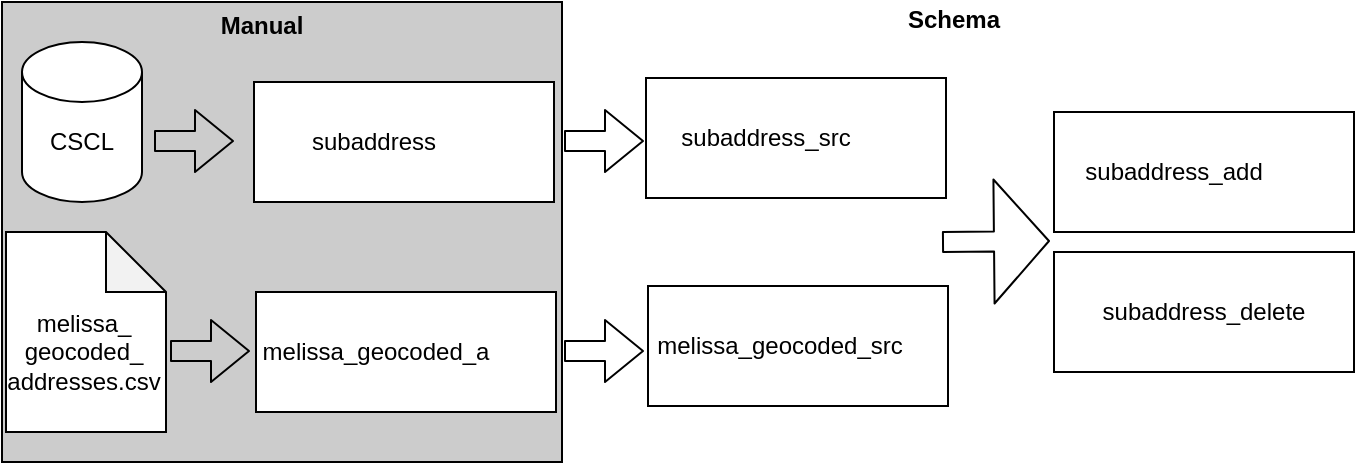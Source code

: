 <mxfile version="14.6.13" type="device"><diagram id="UHGikUQVZQ2GSxtt2hlj" name="Page-1"><mxGraphModel dx="814" dy="498" grid="1" gridSize="10" guides="1" tooltips="1" connect="1" arrows="1" fold="1" page="1" pageScale="1" pageWidth="850" pageHeight="1100" math="0" shadow="0"><root><mxCell id="0"/><mxCell id="1" parent="0"/><mxCell id="GCbZpaA4TKgCR7LbbjXb-5" value="" style="rounded=0;whiteSpace=wrap;html=1;fillColor=#CCCCCC;" vertex="1" parent="1"><mxGeometry x="10" y="230" width="280" height="230" as="geometry"/></mxCell><mxCell id="1rPcJaWGtFSZM36oiF5B-5" value="" style="rounded=0;whiteSpace=wrap;html=1;" parent="1" vertex="1"><mxGeometry x="332" y="268" width="150" height="60" as="geometry"/></mxCell><mxCell id="1rPcJaWGtFSZM36oiF5B-4" value="subaddress_src" style="text;html=1;strokeColor=none;fillColor=none;align=center;verticalAlign=middle;whiteSpace=wrap;rounded=0;" parent="1" vertex="1"><mxGeometry x="372" y="288" width="40" height="20" as="geometry"/></mxCell><mxCell id="1rPcJaWGtFSZM36oiF5B-7" value="" style="rounded=0;whiteSpace=wrap;html=1;" parent="1" vertex="1"><mxGeometry x="333" y="372" width="150" height="60" as="geometry"/></mxCell><mxCell id="1rPcJaWGtFSZM36oiF5B-8" value="melissa_geocoded_src" style="text;html=1;strokeColor=none;fillColor=none;align=center;verticalAlign=middle;whiteSpace=wrap;rounded=0;" parent="1" vertex="1"><mxGeometry x="379" y="392" width="40" height="20" as="geometry"/></mxCell><mxCell id="1rPcJaWGtFSZM36oiF5B-14" value="" style="rounded=0;whiteSpace=wrap;html=1;" parent="1" vertex="1"><mxGeometry x="536" y="285" width="150" height="60" as="geometry"/></mxCell><mxCell id="1rPcJaWGtFSZM36oiF5B-15" value="subaddress_add" style="text;html=1;strokeColor=none;fillColor=none;align=center;verticalAlign=middle;whiteSpace=wrap;rounded=0;" parent="1" vertex="1"><mxGeometry x="576" y="305" width="40" height="20" as="geometry"/></mxCell><mxCell id="1rPcJaWGtFSZM36oiF5B-16" value="" style="rounded=0;whiteSpace=wrap;html=1;" parent="1" vertex="1"><mxGeometry x="536" y="355" width="150" height="60" as="geometry"/></mxCell><mxCell id="1rPcJaWGtFSZM36oiF5B-19" value="subaddress_delete" style="text;html=1;strokeColor=none;fillColor=none;align=center;verticalAlign=middle;whiteSpace=wrap;rounded=0;" parent="1" vertex="1"><mxGeometry x="591" y="375" width="40" height="20" as="geometry"/></mxCell><mxCell id="1rPcJaWGtFSZM36oiF5B-20" value="Schema" style="text;html=1;strokeColor=none;fillColor=none;align=center;verticalAlign=middle;whiteSpace=wrap;rounded=0;fontStyle=1" parent="1" vertex="1"><mxGeometry x="466" y="229" width="40" height="20" as="geometry"/></mxCell><mxCell id="1rPcJaWGtFSZM36oiF5B-23" value="" style="rounded=0;whiteSpace=wrap;html=1;" parent="1" vertex="1"><mxGeometry x="136" y="270" width="150" height="60" as="geometry"/></mxCell><mxCell id="1rPcJaWGtFSZM36oiF5B-24" value="subaddress" style="text;html=1;strokeColor=none;fillColor=none;align=center;verticalAlign=middle;whiteSpace=wrap;rounded=0;" parent="1" vertex="1"><mxGeometry x="176" y="290" width="40" height="20" as="geometry"/></mxCell><mxCell id="1rPcJaWGtFSZM36oiF5B-25" value="" style="rounded=0;whiteSpace=wrap;html=1;" parent="1" vertex="1"><mxGeometry x="137" y="375" width="150" height="60" as="geometry"/></mxCell><mxCell id="1rPcJaWGtFSZM36oiF5B-26" value="melissa_geocoded_a" style="text;html=1;strokeColor=none;fillColor=none;align=center;verticalAlign=middle;whiteSpace=wrap;rounded=0;" parent="1" vertex="1"><mxGeometry x="177" y="395" width="40" height="20" as="geometry"/></mxCell><mxCell id="1rPcJaWGtFSZM36oiF5B-27" value="" style="shape=cylinder3;whiteSpace=wrap;html=1;boundedLbl=1;backgroundOutline=1;size=15;" parent="1" vertex="1"><mxGeometry x="20" y="250" width="60" height="80" as="geometry"/></mxCell><mxCell id="1rPcJaWGtFSZM36oiF5B-28" value="CSCL" style="text;html=1;strokeColor=none;fillColor=none;align=center;verticalAlign=middle;whiteSpace=wrap;rounded=0;" parent="1" vertex="1"><mxGeometry x="30" y="290" width="40" height="20" as="geometry"/></mxCell><mxCell id="1rPcJaWGtFSZM36oiF5B-31" value="" style="shape=note;whiteSpace=wrap;html=1;backgroundOutline=1;darkOpacity=0.05;" parent="1" vertex="1"><mxGeometry x="12" y="345" width="80" height="100" as="geometry"/></mxCell><mxCell id="1rPcJaWGtFSZM36oiF5B-32" value="melissa_&lt;br&gt;geocoded_&lt;br&gt;addresses.csv" style="text;html=1;strokeColor=none;fillColor=none;align=center;verticalAlign=middle;whiteSpace=wrap;rounded=0;" parent="1" vertex="1"><mxGeometry x="31" y="395" width="40" height="20" as="geometry"/></mxCell><mxCell id="1rPcJaWGtFSZM36oiF5B-34" value="" style="shape=flexArrow;endArrow=classic;html=1;" parent="1" edge="1"><mxGeometry width="50" height="50" relative="1" as="geometry"><mxPoint x="86" y="299.5" as="sourcePoint"/><mxPoint x="126" y="299.5" as="targetPoint"/></mxGeometry></mxCell><mxCell id="1rPcJaWGtFSZM36oiF5B-35" value="" style="shape=flexArrow;endArrow=classic;html=1;" parent="1" edge="1"><mxGeometry width="50" height="50" relative="1" as="geometry"><mxPoint x="94" y="404.5" as="sourcePoint"/><mxPoint x="134" y="404.5" as="targetPoint"/></mxGeometry></mxCell><mxCell id="1rPcJaWGtFSZM36oiF5B-36" value="" style="shape=flexArrow;endArrow=classic;html=1;" parent="1" edge="1"><mxGeometry width="50" height="50" relative="1" as="geometry"><mxPoint x="291" y="299.5" as="sourcePoint"/><mxPoint x="331" y="299.5" as="targetPoint"/></mxGeometry></mxCell><mxCell id="1rPcJaWGtFSZM36oiF5B-39" value="" style="shape=flexArrow;endArrow=classic;html=1;endWidth=51;endSize=8.835;" parent="1" edge="1"><mxGeometry width="50" height="50" relative="1" as="geometry"><mxPoint x="480" y="350" as="sourcePoint"/><mxPoint x="534" y="349.5" as="targetPoint"/></mxGeometry></mxCell><mxCell id="GCbZpaA4TKgCR7LbbjXb-2" value="" style="shape=flexArrow;endArrow=classic;html=1;" edge="1" parent="1"><mxGeometry width="50" height="50" relative="1" as="geometry"><mxPoint x="291" y="404.5" as="sourcePoint"/><mxPoint x="331" y="404.5" as="targetPoint"/></mxGeometry></mxCell><mxCell id="GCbZpaA4TKgCR7LbbjXb-6" value="Manual" style="text;html=1;strokeColor=none;fillColor=none;align=center;verticalAlign=middle;whiteSpace=wrap;rounded=0;fontStyle=1" vertex="1" parent="1"><mxGeometry x="120" y="232" width="40" height="20" as="geometry"/></mxCell></root></mxGraphModel></diagram></mxfile>